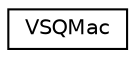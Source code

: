 digraph "Graphical Class Hierarchy"
{
 // LATEX_PDF_SIZE
  edge [fontname="Helvetica",fontsize="10",labelfontname="Helvetica",labelfontsize="10"];
  node [fontname="Helvetica",fontsize="10",shape=record];
  rankdir="LR";
  Node0 [label="VSQMac",height=0.2,width=0.4,color="black", fillcolor="white", style="filled",URL="$class_v_s_q_mac.html",tooltip="Virgil IoT Kit device MAC address."];
}
